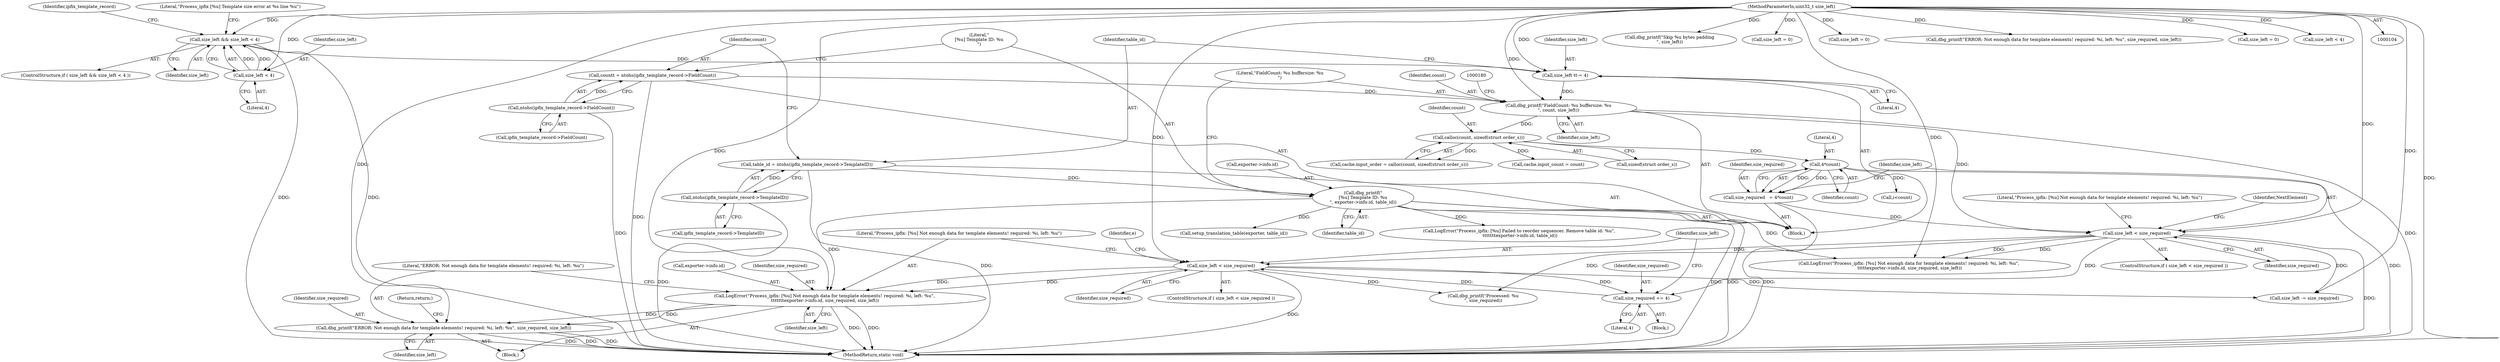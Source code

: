 digraph "0_nfdump_3b006ededaf351f1723aea6c727c9edd1b1fff9b@pointer" {
"1000397" [label="(Call,LogError(\"Process_ipfix: [%u] Not enough data for template elements! required: %i, left: %u\", \n\t\t\t\t\t\t\texporter->info.id, size_required, size_left))"];
"1000166" [label="(Call,dbg_printf(\"\n[%u] Template ID: %u\n\", exporter->info.id, table_id))"];
"1000154" [label="(Call,table_id = ntohs(ipfix_template_record->TemplateID))"];
"1000156" [label="(Call,ntohs(ipfix_template_record->TemplateID))"];
"1000393" [label="(Call,size_left < size_required)"];
"1000283" [label="(Call,size_left < size_required)"];
"1000174" [label="(Call,dbg_printf(\"FieldCount: %u buffersize: %u\n\", count, size_left))"];
"1000160" [label="(Call,count\t = ntohs(ipfix_template_record->FieldCount))"];
"1000162" [label="(Call,ntohs(ipfix_template_record->FieldCount))"];
"1000151" [label="(Call,size_left \t\t-= 4)"];
"1000125" [label="(Call,size_left && size_left < 4)"];
"1000127" [label="(Call,size_left < 4)"];
"1000107" [label="(MethodParameterIn,uint32_t size_left)"];
"1000277" [label="(Call,size_required   = 4*count)"];
"1000279" [label="(Call,4*count)"];
"1000252" [label="(Call,calloc(count, sizeof(struct order_s)))"];
"1000389" [label="(Call,size_required += 4)"];
"1000406" [label="(Call,dbg_printf(\"ERROR: Not enough data for template elements! required: %i, left: %u\", size_required, size_left))"];
"1000282" [label="(ControlStructure,if ( size_left < size_required ))"];
"1000393" [label="(Call,size_left < size_required)"];
"1000125" [label="(Call,size_left && size_left < 4)"];
"1000177" [label="(Identifier,size_left)"];
"1000129" [label="(Literal,4)"];
"1000154" [label="(Call,table_id = ntohs(ipfix_template_record->TemplateID))"];
"1000397" [label="(Call,LogError(\"Process_ipfix: [%u] Not enough data for template elements! required: %i, left: %u\", \n\t\t\t\t\t\t\texporter->info.id, size_required, size_left))"];
"1000558" [label="(Call,setup_translation_table(exporter, table_id))"];
"1000116" [label="(Block,)"];
"1000632" [label="(Call,dbg_printf(\"Skip %u bytes padding\n\", size_left))"];
"1000285" [label="(Identifier,size_required)"];
"1000155" [label="(Identifier,table_id)"];
"1000167" [label="(Literal,\"\n[%u] Template ID: %u\n\")"];
"1000392" [label="(ControlStructure,if ( size_left < size_required ))"];
"1000415" [label="(Identifier,e)"];
"1000128" [label="(Identifier,size_left)"];
"1000617" [label="(Call,size_left -= size_required)"];
"1000390" [label="(Identifier,size_required)"];
"1000399" [label="(Call,exporter->info.id)"];
"1000147" [label="(Identifier,ipfix_template_record)"];
"1000142" [label="(Call,size_left = 0)"];
"1000647" [label="(MethodReturn,static void)"];
"1000382" [label="(Block,)"];
"1000404" [label="(Identifier,size_required)"];
"1000312" [label="(Call,i<count)"];
"1000389" [label="(Call,size_required += 4)"];
"1000405" [label="(Identifier,size_left)"];
"1000408" [label="(Identifier,size_required)"];
"1000278" [label="(Identifier,size_required)"];
"1000394" [label="(Identifier,size_left)"];
"1000279" [label="(Call,4*count)"];
"1000127" [label="(Call,size_left < 4)"];
"1000302" [label="(Identifier,NextElement)"];
"1000288" [label="(Literal,\"Process_ipfix: [%u] Not enough data for template elements! required: %i, left: %u\")"];
"1000174" [label="(Call,dbg_printf(\"FieldCount: %u buffersize: %u\n\", count, size_left))"];
"1000635" [label="(Call,size_left = 0)"];
"1000283" [label="(Call,size_left < size_required)"];
"1000151" [label="(Call,size_left \t\t-= 4)"];
"1000296" [label="(Call,dbg_printf(\"ERROR: Not enough data for template elements! required: %i, left: %u\", size_required, size_left))"];
"1000152" [label="(Identifier,size_left)"];
"1000168" [label="(Call,exporter->info.id)"];
"1000409" [label="(Identifier,size_left)"];
"1000153" [label="(Literal,4)"];
"1000268" [label="(Call,size_left = 0)"];
"1000132" [label="(Literal,\"Process_ipfix [%u] Template size error at %s line %u\")"];
"1000124" [label="(ControlStructure,if ( size_left && size_left < 4 ))"];
"1000156" [label="(Call,ntohs(ipfix_template_record->TemplateID))"];
"1000406" [label="(Call,dbg_printf(\"ERROR: Not enough data for template elements! required: %i, left: %u\", size_required, size_left))"];
"1000176" [label="(Identifier,count)"];
"1000163" [label="(Call,ipfix_template_record->FieldCount)"];
"1000248" [label="(Call,cache.input_order = calloc(count, sizeof(struct order_s)))"];
"1000175" [label="(Literal,\"FieldCount: %u buffersize: %u\n\")"];
"1000272" [label="(Call,cache.input_count = count)"];
"1000160" [label="(Call,count\t = ntohs(ipfix_template_record->FieldCount))"];
"1000407" [label="(Literal,\"ERROR: Not enough data for template elements! required: %i, left: %u\")"];
"1000173" [label="(Identifier,table_id)"];
"1000280" [label="(Literal,4)"];
"1000254" [label="(Call,sizeof(struct order_s))"];
"1000455" [label="(Call,dbg_printf(\"Processed: %u\n\", size_required))"];
"1000166" [label="(Call,dbg_printf(\"\n[%u] Template ID: %u\n\", exporter->info.id, table_id))"];
"1000398" [label="(Literal,\"Process_ipfix: [%u] Not enough data for template elements! required: %i, left: %u\")"];
"1000277" [label="(Call,size_required   = 4*count)"];
"1000162" [label="(Call,ntohs(ipfix_template_record->FieldCount))"];
"1000281" [label="(Identifier,count)"];
"1000253" [label="(Identifier,count)"];
"1000628" [label="(Call,size_left < 4)"];
"1000395" [label="(Identifier,size_required)"];
"1000391" [label="(Literal,4)"];
"1000107" [label="(MethodParameterIn,uint32_t size_left)"];
"1000287" [label="(Call,LogError(\"Process_ipfix: [%u] Not enough data for template elements! required: %i, left: %u\", \n\t\t\t\t\texporter->info.id, size_required, size_left))"];
"1000157" [label="(Call,ipfix_template_record->TemplateID)"];
"1000410" [label="(Return,return;)"];
"1000161" [label="(Identifier,count)"];
"1000601" [label="(Call,LogError(\"Process_ipfix: [%u] Failed to reorder sequencer. Remove table id: %u\", \n\t\t\t\t\t\t\texporter->info.id, table_id))"];
"1000252" [label="(Call,calloc(count, sizeof(struct order_s)))"];
"1000126" [label="(Identifier,size_left)"];
"1000284" [label="(Identifier,size_left)"];
"1000396" [label="(Block,)"];
"1000397" -> "1000396"  [label="AST: "];
"1000397" -> "1000405"  [label="CFG: "];
"1000398" -> "1000397"  [label="AST: "];
"1000399" -> "1000397"  [label="AST: "];
"1000404" -> "1000397"  [label="AST: "];
"1000405" -> "1000397"  [label="AST: "];
"1000407" -> "1000397"  [label="CFG: "];
"1000397" -> "1000647"  [label="DDG: "];
"1000397" -> "1000647"  [label="DDG: "];
"1000166" -> "1000397"  [label="DDG: "];
"1000393" -> "1000397"  [label="DDG: "];
"1000393" -> "1000397"  [label="DDG: "];
"1000107" -> "1000397"  [label="DDG: "];
"1000397" -> "1000406"  [label="DDG: "];
"1000397" -> "1000406"  [label="DDG: "];
"1000166" -> "1000116"  [label="AST: "];
"1000166" -> "1000173"  [label="CFG: "];
"1000167" -> "1000166"  [label="AST: "];
"1000168" -> "1000166"  [label="AST: "];
"1000173" -> "1000166"  [label="AST: "];
"1000175" -> "1000166"  [label="CFG: "];
"1000166" -> "1000647"  [label="DDG: "];
"1000166" -> "1000647"  [label="DDG: "];
"1000154" -> "1000166"  [label="DDG: "];
"1000166" -> "1000287"  [label="DDG: "];
"1000166" -> "1000558"  [label="DDG: "];
"1000166" -> "1000601"  [label="DDG: "];
"1000154" -> "1000116"  [label="AST: "];
"1000154" -> "1000156"  [label="CFG: "];
"1000155" -> "1000154"  [label="AST: "];
"1000156" -> "1000154"  [label="AST: "];
"1000161" -> "1000154"  [label="CFG: "];
"1000154" -> "1000647"  [label="DDG: "];
"1000156" -> "1000154"  [label="DDG: "];
"1000156" -> "1000157"  [label="CFG: "];
"1000157" -> "1000156"  [label="AST: "];
"1000156" -> "1000647"  [label="DDG: "];
"1000393" -> "1000392"  [label="AST: "];
"1000393" -> "1000395"  [label="CFG: "];
"1000394" -> "1000393"  [label="AST: "];
"1000395" -> "1000393"  [label="AST: "];
"1000398" -> "1000393"  [label="CFG: "];
"1000415" -> "1000393"  [label="CFG: "];
"1000393" -> "1000647"  [label="DDG: "];
"1000393" -> "1000389"  [label="DDG: "];
"1000283" -> "1000393"  [label="DDG: "];
"1000107" -> "1000393"  [label="DDG: "];
"1000389" -> "1000393"  [label="DDG: "];
"1000393" -> "1000455"  [label="DDG: "];
"1000393" -> "1000617"  [label="DDG: "];
"1000283" -> "1000282"  [label="AST: "];
"1000283" -> "1000285"  [label="CFG: "];
"1000284" -> "1000283"  [label="AST: "];
"1000285" -> "1000283"  [label="AST: "];
"1000288" -> "1000283"  [label="CFG: "];
"1000302" -> "1000283"  [label="CFG: "];
"1000283" -> "1000647"  [label="DDG: "];
"1000174" -> "1000283"  [label="DDG: "];
"1000107" -> "1000283"  [label="DDG: "];
"1000277" -> "1000283"  [label="DDG: "];
"1000283" -> "1000287"  [label="DDG: "];
"1000283" -> "1000287"  [label="DDG: "];
"1000283" -> "1000389"  [label="DDG: "];
"1000283" -> "1000455"  [label="DDG: "];
"1000283" -> "1000617"  [label="DDG: "];
"1000174" -> "1000116"  [label="AST: "];
"1000174" -> "1000177"  [label="CFG: "];
"1000175" -> "1000174"  [label="AST: "];
"1000176" -> "1000174"  [label="AST: "];
"1000177" -> "1000174"  [label="AST: "];
"1000180" -> "1000174"  [label="CFG: "];
"1000174" -> "1000647"  [label="DDG: "];
"1000160" -> "1000174"  [label="DDG: "];
"1000151" -> "1000174"  [label="DDG: "];
"1000107" -> "1000174"  [label="DDG: "];
"1000174" -> "1000252"  [label="DDG: "];
"1000160" -> "1000116"  [label="AST: "];
"1000160" -> "1000162"  [label="CFG: "];
"1000161" -> "1000160"  [label="AST: "];
"1000162" -> "1000160"  [label="AST: "];
"1000167" -> "1000160"  [label="CFG: "];
"1000160" -> "1000647"  [label="DDG: "];
"1000162" -> "1000160"  [label="DDG: "];
"1000162" -> "1000163"  [label="CFG: "];
"1000163" -> "1000162"  [label="AST: "];
"1000162" -> "1000647"  [label="DDG: "];
"1000151" -> "1000116"  [label="AST: "];
"1000151" -> "1000153"  [label="CFG: "];
"1000152" -> "1000151"  [label="AST: "];
"1000153" -> "1000151"  [label="AST: "];
"1000155" -> "1000151"  [label="CFG: "];
"1000125" -> "1000151"  [label="DDG: "];
"1000107" -> "1000151"  [label="DDG: "];
"1000125" -> "1000124"  [label="AST: "];
"1000125" -> "1000126"  [label="CFG: "];
"1000125" -> "1000127"  [label="CFG: "];
"1000126" -> "1000125"  [label="AST: "];
"1000127" -> "1000125"  [label="AST: "];
"1000132" -> "1000125"  [label="CFG: "];
"1000147" -> "1000125"  [label="CFG: "];
"1000125" -> "1000647"  [label="DDG: "];
"1000125" -> "1000647"  [label="DDG: "];
"1000127" -> "1000125"  [label="DDG: "];
"1000127" -> "1000125"  [label="DDG: "];
"1000107" -> "1000125"  [label="DDG: "];
"1000127" -> "1000129"  [label="CFG: "];
"1000128" -> "1000127"  [label="AST: "];
"1000129" -> "1000127"  [label="AST: "];
"1000107" -> "1000127"  [label="DDG: "];
"1000107" -> "1000104"  [label="AST: "];
"1000107" -> "1000647"  [label="DDG: "];
"1000107" -> "1000142"  [label="DDG: "];
"1000107" -> "1000268"  [label="DDG: "];
"1000107" -> "1000287"  [label="DDG: "];
"1000107" -> "1000296"  [label="DDG: "];
"1000107" -> "1000406"  [label="DDG: "];
"1000107" -> "1000617"  [label="DDG: "];
"1000107" -> "1000628"  [label="DDG: "];
"1000107" -> "1000632"  [label="DDG: "];
"1000107" -> "1000635"  [label="DDG: "];
"1000277" -> "1000116"  [label="AST: "];
"1000277" -> "1000279"  [label="CFG: "];
"1000278" -> "1000277"  [label="AST: "];
"1000279" -> "1000277"  [label="AST: "];
"1000284" -> "1000277"  [label="CFG: "];
"1000277" -> "1000647"  [label="DDG: "];
"1000279" -> "1000277"  [label="DDG: "];
"1000279" -> "1000277"  [label="DDG: "];
"1000279" -> "1000281"  [label="CFG: "];
"1000280" -> "1000279"  [label="AST: "];
"1000281" -> "1000279"  [label="AST: "];
"1000279" -> "1000647"  [label="DDG: "];
"1000252" -> "1000279"  [label="DDG: "];
"1000279" -> "1000312"  [label="DDG: "];
"1000252" -> "1000248"  [label="AST: "];
"1000252" -> "1000254"  [label="CFG: "];
"1000253" -> "1000252"  [label="AST: "];
"1000254" -> "1000252"  [label="AST: "];
"1000248" -> "1000252"  [label="CFG: "];
"1000252" -> "1000248"  [label="DDG: "];
"1000252" -> "1000272"  [label="DDG: "];
"1000389" -> "1000382"  [label="AST: "];
"1000389" -> "1000391"  [label="CFG: "];
"1000390" -> "1000389"  [label="AST: "];
"1000391" -> "1000389"  [label="AST: "];
"1000394" -> "1000389"  [label="CFG: "];
"1000406" -> "1000396"  [label="AST: "];
"1000406" -> "1000409"  [label="CFG: "];
"1000407" -> "1000406"  [label="AST: "];
"1000408" -> "1000406"  [label="AST: "];
"1000409" -> "1000406"  [label="AST: "];
"1000410" -> "1000406"  [label="CFG: "];
"1000406" -> "1000647"  [label="DDG: "];
"1000406" -> "1000647"  [label="DDG: "];
"1000406" -> "1000647"  [label="DDG: "];
}
